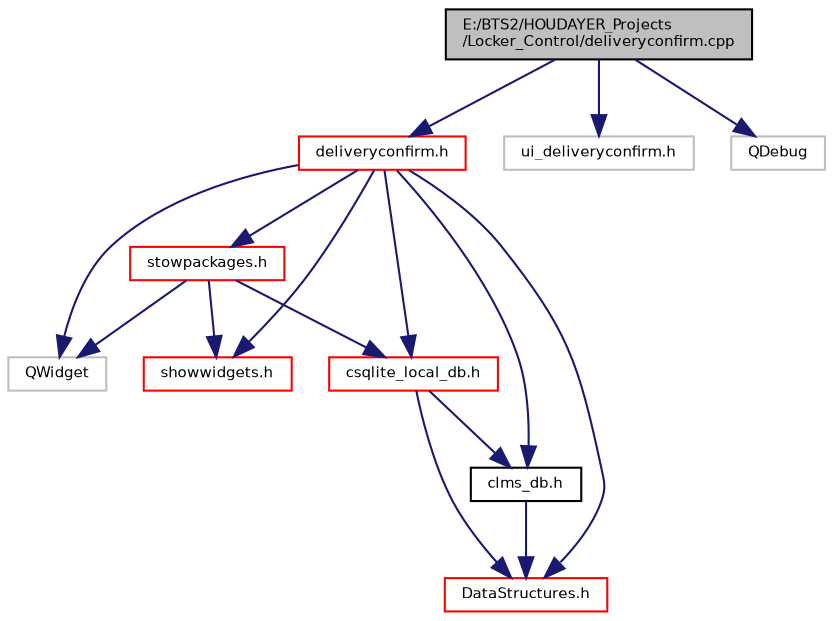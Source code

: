 digraph "E:/BTS2/HOUDAYER_Projects/Locker_Control/deliveryconfirm.cpp"
{
 // INTERACTIVE_SVG=YES
  bgcolor="transparent";
  edge [fontname="Helvetica",fontsize="7",labelfontname="Helvetica",labelfontsize="7"];
  node [fontname="Helvetica",fontsize="7",shape=record];
  Node1 [label="E:/BTS2/HOUDAYER_Projects\l/Locker_Control/deliveryconfirm.cpp",height=0.2,width=0.4,color="black", fillcolor="grey75", style="filled", fontcolor="black"];
  Node1 -> Node2 [color="midnightblue",fontsize="7",style="solid",fontname="Helvetica"];
  Node2 [label="deliveryconfirm.h",height=0.2,width=0.4,color="red",URL="$deliveryconfirm_8h.html"];
  Node2 -> Node3 [color="midnightblue",fontsize="7",style="solid",fontname="Helvetica"];
  Node3 [label="QWidget",height=0.2,width=0.4,color="grey75"];
  Node2 -> Node4 [color="midnightblue",fontsize="7",style="solid",fontname="Helvetica"];
  Node4 [label="showwidgets.h",height=0.2,width=0.4,color="red",URL="$showwidgets_8h.html"];
  Node2 -> Node5 [color="midnightblue",fontsize="7",style="solid",fontname="Helvetica"];
  Node5 [label="csqlite_local_db.h",height=0.2,width=0.4,color="red",URL="$csqlite__local__db_8h.html"];
  Node5 -> Node6 [color="midnightblue",fontsize="7",style="solid",fontname="Helvetica"];
  Node6 [label="DataStructures.h",height=0.2,width=0.4,color="red",URL="$_data_structures_8h.html",tooltip="Definnitions des formats de communications des données entre les classes de l&#39;application LC..."];
  Node5 -> Node7 [color="midnightblue",fontsize="7",style="solid",fontname="Helvetica"];
  Node7 [label="clms_db.h",height=0.2,width=0.4,color="black",URL="$clms__db_8h.html"];
  Node7 -> Node6 [color="midnightblue",fontsize="7",style="solid",fontname="Helvetica"];
  Node2 -> Node7 [color="midnightblue",fontsize="7",style="solid",fontname="Helvetica"];
  Node2 -> Node6 [color="midnightblue",fontsize="7",style="solid",fontname="Helvetica"];
  Node2 -> Node8 [color="midnightblue",fontsize="7",style="solid",fontname="Helvetica"];
  Node8 [label="stowpackages.h",height=0.2,width=0.4,color="red",URL="$stowpackages_8h.html"];
  Node8 -> Node3 [color="midnightblue",fontsize="7",style="solid",fontname="Helvetica"];
  Node8 -> Node4 [color="midnightblue",fontsize="7",style="solid",fontname="Helvetica"];
  Node8 -> Node5 [color="midnightblue",fontsize="7",style="solid",fontname="Helvetica"];
  Node1 -> Node9 [color="midnightblue",fontsize="7",style="solid",fontname="Helvetica"];
  Node9 [label="ui_deliveryconfirm.h",height=0.2,width=0.4,color="grey75"];
  Node1 -> Node10 [color="midnightblue",fontsize="7",style="solid",fontname="Helvetica"];
  Node10 [label="QDebug",height=0.2,width=0.4,color="grey75"];
}

